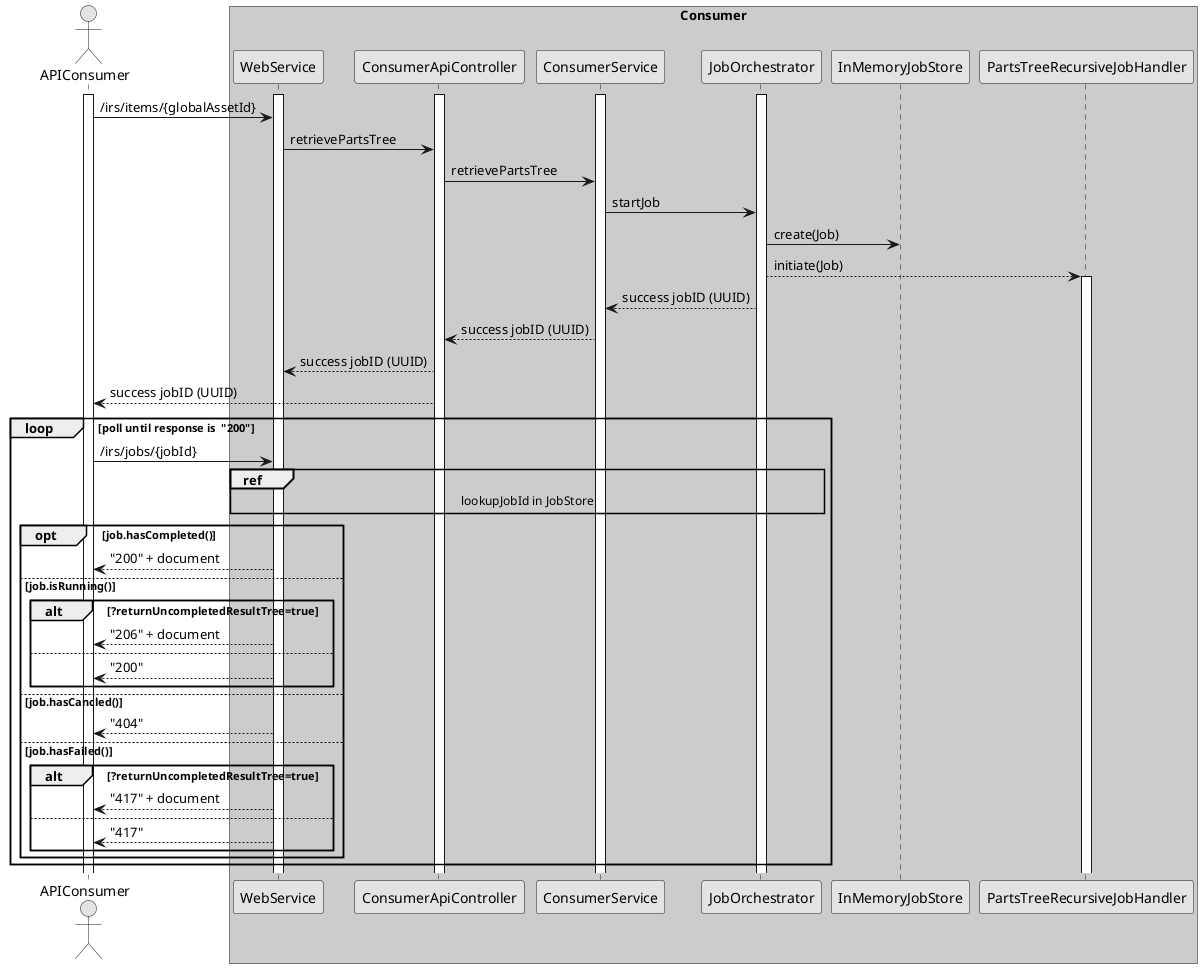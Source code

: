 @startuml
skinparam monochrome true
skinparam shadowing false
actor APIConsumer
activate APIConsumer

box "Consumer" #LightBlue
participant WebService
activate WebService
participant ConsumerApiController
activate ConsumerApiController
participant ConsumerService
activate ConsumerService
participant JobOrchestrator
activate JobOrchestrator

APIConsumer -> WebService : /irs/items/{globalAssetId}
WebService -> ConsumerApiController :  retrievePartsTree
ConsumerApiController -> ConsumerService :  retrievePartsTree
ConsumerService -> JobOrchestrator: startJob
JobOrchestrator -> InMemoryJobStore: create(Job)

JobOrchestrator --> PartsTreeRecursiveJobHandler: initiate(Job)
activate PartsTreeRecursiveJobHandler

ConsumerService <-- JobOrchestrator : success jobID (UUID)
ConsumerApiController <-- ConsumerService : success jobID (UUID)
WebService <-- ConsumerApiController : success jobID (UUID)
APIConsumer <-- ConsumerApiController : success jobID (UUID)

loop poll until response is  "200"
     APIConsumer -> WebService : /irs/jobs/{jobId}

     ref over WebService,  JobOrchestrator
        lookupJobId in JobStore
     end ref
     opt job.hasCompleted()
            APIConsumer <-- WebService : "200" + document
     else job.isRunning()
           alt ?returnUncompletedResultTree=true
             APIConsumer <-- WebService : "206" + document
           else
             APIConsumer <-- WebService : "200"
            end alt
     else job.hasCancled()
             APIConsumer <-- WebService : "404"
     else job.hasFailed()
        alt ?returnUncompletedResultTree=true
            APIConsumer <-- WebService : "417" + document
        else
            APIConsumer <-- WebService : "417"
        end alt
     end opt

end loop

@enduml